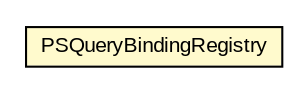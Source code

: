 #!/usr/local/bin/dot
#
# Class diagram 
# Generated by UMLGraph version 5.1 (http://www.umlgraph.org/)
#

digraph G {
	edge [fontname="arial",fontsize=10,labelfontname="arial",labelfontsize=10];
	node [fontname="arial",fontsize=10,shape=plaintext];
	nodesep=0.25;
	ranksep=0.5;
	// com.helger.schematron.pure.binding.PSQueryBindingRegistry
	c3270 [label=<<table title="com.helger.schematron.pure.binding.PSQueryBindingRegistry" border="0" cellborder="1" cellspacing="0" cellpadding="2" port="p" bgcolor="lemonChiffon" href="./PSQueryBindingRegistry.html">
		<tr><td><table border="0" cellspacing="0" cellpadding="1">
<tr><td align="center" balign="center"> PSQueryBindingRegistry </td></tr>
		</table></td></tr>
		</table>>, fontname="arial", fontcolor="black", fontsize=10.0];
}

